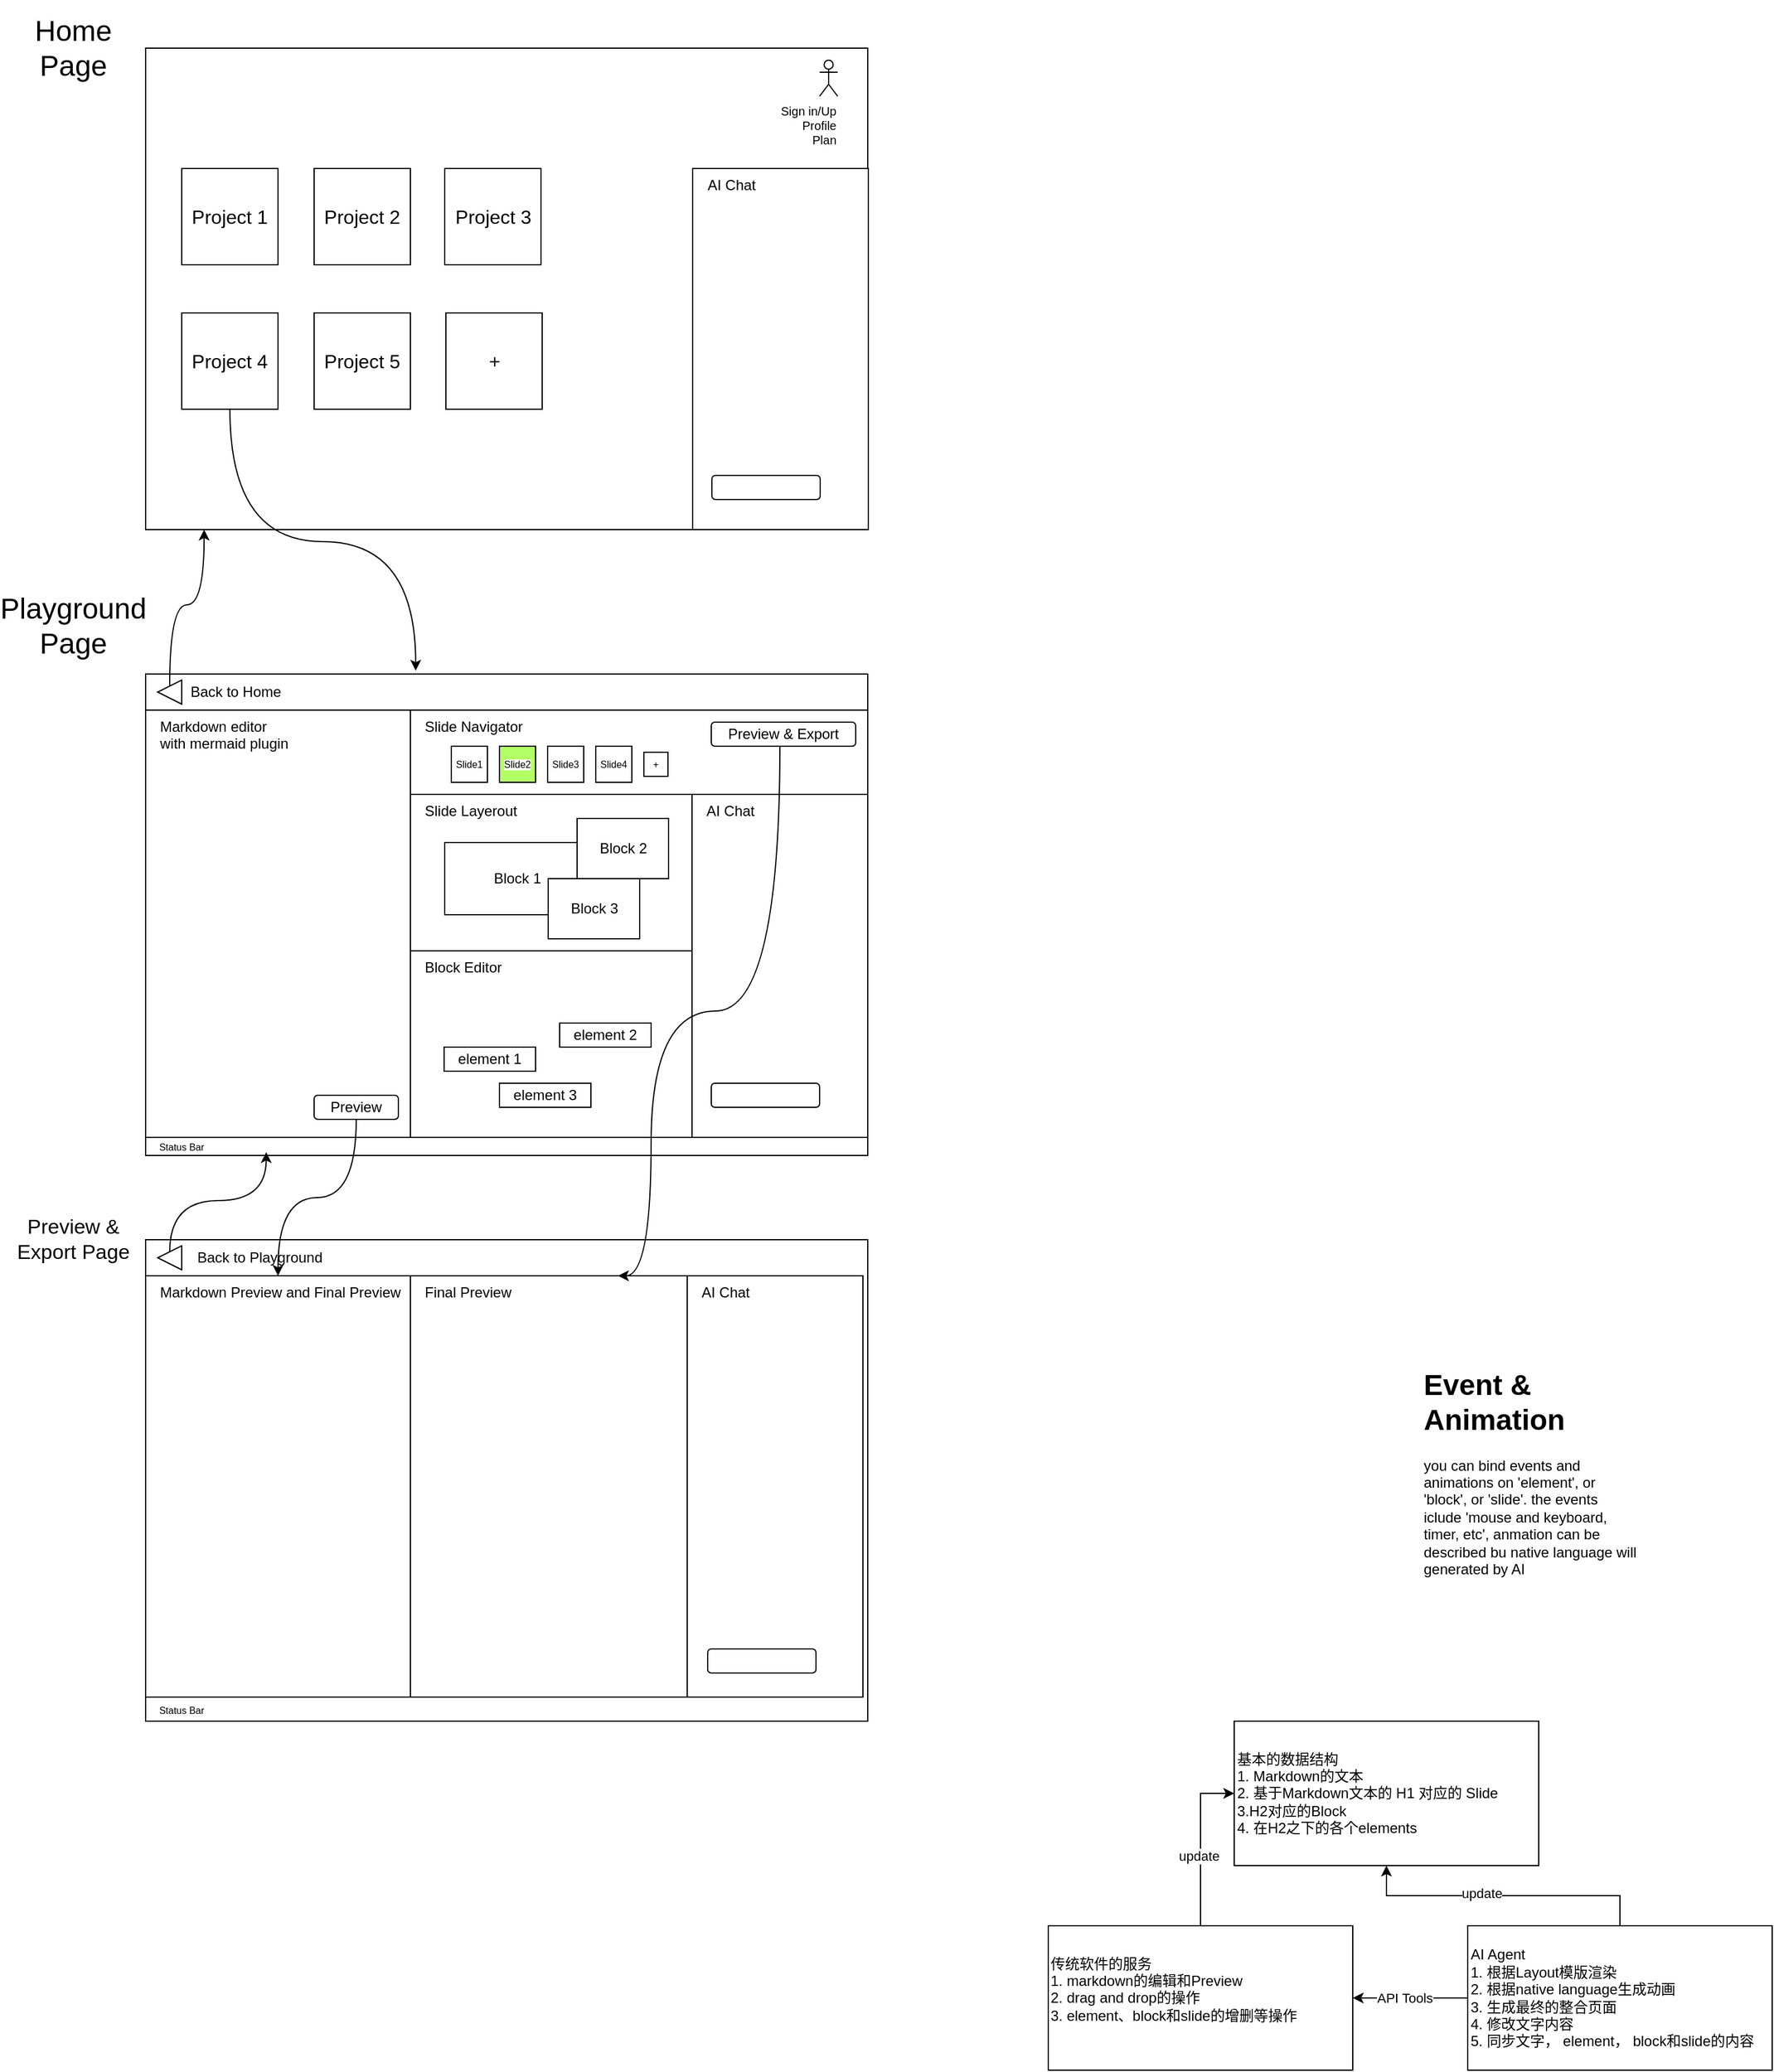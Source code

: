 <mxfile version="28.1.1">
  <diagram name="第 1 页" id="YzDjJF2yYc8Z0HYTVlCp">
    <mxGraphModel dx="1454" dy="2032" grid="1" gridSize="10" guides="1" tooltips="1" connect="1" arrows="1" fold="1" page="1" pageScale="1" pageWidth="827" pageHeight="1169" math="0" shadow="0">
      <root>
        <mxCell id="0" />
        <mxCell id="1" parent="0" />
        <mxCell id="_9CQi5buexosWfbw4RC7-25" value="&lt;h1 style=&quot;margin-top: 0px;&quot;&gt;Event &amp;amp; Animation&lt;/h1&gt;&lt;p&gt;you can bind events and animations on &#39;element&#39;, or &#39;block&#39;, or &#39;slide&#39;. the events iclude &#39;mouse and keyboard, timer, etc&#39;, anmation can be described bu native language will generated by AI&lt;/p&gt;" style="text;html=1;whiteSpace=wrap;overflow=hidden;rounded=0;" vertex="1" parent="1">
          <mxGeometry x="1220" y="490" width="180" height="230" as="geometry" />
        </mxCell>
        <mxCell id="_9CQi5buexosWfbw4RC7-26" value="基本的数据结构&lt;div&gt;1. Markdown的文本&lt;/div&gt;&lt;div&gt;2. 基于Markdown文本的 H1 对应的 Slide&lt;/div&gt;&lt;div&gt;3.H2对应的Block&lt;/div&gt;&lt;div&gt;4. 在H2之下的各个elements&lt;/div&gt;" style="rounded=0;whiteSpace=wrap;html=1;align=left;" vertex="1" parent="1">
          <mxGeometry x="1064.5" y="790" width="253" height="120" as="geometry" />
        </mxCell>
        <mxCell id="_9CQi5buexosWfbw4RC7-31" style="edgeStyle=orthogonalEdgeStyle;rounded=0;orthogonalLoop=1;jettySize=auto;html=1;entryX=0;entryY=0.5;entryDx=0;entryDy=0;" edge="1" parent="1" source="_9CQi5buexosWfbw4RC7-27" target="_9CQi5buexosWfbw4RC7-26">
          <mxGeometry relative="1" as="geometry" />
        </mxCell>
        <mxCell id="_9CQi5buexosWfbw4RC7-34" value="update" style="edgeLabel;html=1;align=center;verticalAlign=middle;resizable=0;points=[];" vertex="1" connectable="0" parent="_9CQi5buexosWfbw4RC7-31">
          <mxGeometry x="-0.152" y="2" relative="1" as="geometry">
            <mxPoint as="offset" />
          </mxGeometry>
        </mxCell>
        <mxCell id="_9CQi5buexosWfbw4RC7-27" value="传统软件的服务&lt;br&gt;&lt;div&gt;1. markdown的编辑和Preview&lt;/div&gt;&lt;div&gt;2. drag and drop的操作&lt;/div&gt;&lt;div&gt;3. element、block和slide的增删等操作&lt;/div&gt;&lt;div&gt;&lt;br&gt;&lt;/div&gt;" style="rounded=0;whiteSpace=wrap;html=1;align=left;" vertex="1" parent="1">
          <mxGeometry x="910" y="960" width="253" height="120" as="geometry" />
        </mxCell>
        <mxCell id="_9CQi5buexosWfbw4RC7-29" style="edgeStyle=orthogonalEdgeStyle;rounded=0;orthogonalLoop=1;jettySize=auto;html=1;entryX=1;entryY=0.5;entryDx=0;entryDy=0;" edge="1" parent="1" source="_9CQi5buexosWfbw4RC7-28" target="_9CQi5buexosWfbw4RC7-27">
          <mxGeometry relative="1" as="geometry" />
        </mxCell>
        <mxCell id="_9CQi5buexosWfbw4RC7-30" value="API Tools" style="edgeLabel;html=1;align=center;verticalAlign=middle;resizable=0;points=[];" vertex="1" connectable="0" parent="_9CQi5buexosWfbw4RC7-29">
          <mxGeometry x="0.11" relative="1" as="geometry">
            <mxPoint as="offset" />
          </mxGeometry>
        </mxCell>
        <mxCell id="_9CQi5buexosWfbw4RC7-32" style="edgeStyle=orthogonalEdgeStyle;rounded=0;orthogonalLoop=1;jettySize=auto;html=1;" edge="1" parent="1" source="_9CQi5buexosWfbw4RC7-28" target="_9CQi5buexosWfbw4RC7-26">
          <mxGeometry relative="1" as="geometry" />
        </mxCell>
        <mxCell id="_9CQi5buexosWfbw4RC7-33" value="update" style="edgeLabel;html=1;align=center;verticalAlign=middle;resizable=0;points=[];" vertex="1" connectable="0" parent="_9CQi5buexosWfbw4RC7-32">
          <mxGeometry x="0.152" y="-2" relative="1" as="geometry">
            <mxPoint as="offset" />
          </mxGeometry>
        </mxCell>
        <mxCell id="_9CQi5buexosWfbw4RC7-28" value="AI Agent&lt;br&gt;&lt;div&gt;1. 根据Layout模版渲染&lt;/div&gt;&lt;div&gt;2. 根据native language生成动画&lt;/div&gt;&lt;div&gt;3. 生成最终的整合页面&lt;/div&gt;&lt;div&gt;4. 修改文字内容&lt;/div&gt;&lt;div&gt;5. 同步文字， element， block和slide的内容&lt;/div&gt;" style="rounded=0;whiteSpace=wrap;html=1;align=left;" vertex="1" parent="1">
          <mxGeometry x="1258.5" y="960" width="253" height="120" as="geometry" />
        </mxCell>
        <mxCell id="_9CQi5buexosWfbw4RC7-35" value="" style="rounded=0;whiteSpace=wrap;html=1;" vertex="1" parent="1">
          <mxGeometry x="160" y="-600" width="600" height="400" as="geometry" />
        </mxCell>
        <mxCell id="_9CQi5buexosWfbw4RC7-36" value="Home Page" style="text;html=1;align=center;verticalAlign=middle;whiteSpace=wrap;rounded=0;fontSize=24;" vertex="1" parent="1">
          <mxGeometry x="40" y="-640" width="120" height="80" as="geometry" />
        </mxCell>
        <mxCell id="_9CQi5buexosWfbw4RC7-37" value="&lt;div&gt;Sign in/Up&lt;/div&gt;&lt;div&gt;Profile&lt;/div&gt;&lt;div&gt;Plan&lt;/div&gt;" style="shape=umlActor;verticalLabelPosition=bottom;verticalAlign=top;html=1;outlineConnect=0;fontSize=10;align=right;" vertex="1" parent="1">
          <mxGeometry x="720" y="-590" width="15" height="30" as="geometry" />
        </mxCell>
        <mxCell id="_9CQi5buexosWfbw4RC7-41" value="Project 1" style="whiteSpace=wrap;html=1;aspect=fixed;fontSize=16;" vertex="1" parent="1">
          <mxGeometry x="190" y="-500" width="80" height="80" as="geometry" />
        </mxCell>
        <mxCell id="_9CQi5buexosWfbw4RC7-42" value="Project 2" style="whiteSpace=wrap;html=1;aspect=fixed;fontSize=16;" vertex="1" parent="1">
          <mxGeometry x="300" y="-500" width="80" height="80" as="geometry" />
        </mxCell>
        <mxCell id="_9CQi5buexosWfbw4RC7-43" value="Project 3" style="whiteSpace=wrap;html=1;aspect=fixed;fontSize=16;" vertex="1" parent="1">
          <mxGeometry x="408.5" y="-500" width="80" height="80" as="geometry" />
        </mxCell>
        <mxCell id="_9CQi5buexosWfbw4RC7-44" value="Project 4" style="whiteSpace=wrap;html=1;aspect=fixed;fontSize=16;" vertex="1" parent="1">
          <mxGeometry x="190" y="-380" width="80" height="80" as="geometry" />
        </mxCell>
        <mxCell id="_9CQi5buexosWfbw4RC7-45" value="Project 5" style="whiteSpace=wrap;html=1;aspect=fixed;fontSize=16;" vertex="1" parent="1">
          <mxGeometry x="300" y="-380" width="80" height="80" as="geometry" />
        </mxCell>
        <mxCell id="_9CQi5buexosWfbw4RC7-46" value="+" style="whiteSpace=wrap;html=1;aspect=fixed;fontSize=16;" vertex="1" parent="1">
          <mxGeometry x="409.5" y="-380" width="80" height="80" as="geometry" />
        </mxCell>
        <mxCell id="_9CQi5buexosWfbw4RC7-49" value="Playground Page" style="text;html=1;align=center;verticalAlign=middle;whiteSpace=wrap;rounded=0;fontSize=24;" vertex="1" parent="1">
          <mxGeometry x="40" y="-160" width="120" height="80" as="geometry" />
        </mxCell>
        <mxCell id="_9CQi5buexosWfbw4RC7-50" value="" style="rounded=0;whiteSpace=wrap;html=1;" vertex="1" parent="1">
          <mxGeometry x="160" y="-80" width="600" height="400" as="geometry" />
        </mxCell>
        <mxCell id="VGK2pPzsugfe6dIoOSsi-1" value="Markdown&amp;nbsp;&lt;span style=&quot;background-color: transparent; color: light-dark(rgb(0, 0, 0), rgb(255, 255, 255));&quot;&gt;editor&amp;nbsp;&lt;/span&gt;&lt;div&gt;with mermaid plugin&lt;/div&gt;" style="rounded=0;whiteSpace=wrap;html=1;align=left;verticalAlign=top;spacingLeft=10;" parent="1" vertex="1">
          <mxGeometry x="160" y="-50" width="220" height="355" as="geometry" />
        </mxCell>
        <mxCell id="_9CQi5buexosWfbw4RC7-4" value="Slide Navigator" style="rounded=0;whiteSpace=wrap;html=1;align=left;verticalAlign=top;spacingLeft=10;" vertex="1" parent="1">
          <mxGeometry x="380" y="-50" width="380" height="70" as="geometry" />
        </mxCell>
        <mxCell id="_9CQi5buexosWfbw4RC7-13" value="" style="group" vertex="1" connectable="0" parent="1">
          <mxGeometry x="414" y="-20" width="180" height="30" as="geometry" />
        </mxCell>
        <mxCell id="_9CQi5buexosWfbw4RC7-8" value="Slide1" style="rounded=0;whiteSpace=wrap;html=1;fontSize=8;" vertex="1" parent="_9CQi5buexosWfbw4RC7-13">
          <mxGeometry width="30" height="30" as="geometry" />
        </mxCell>
        <mxCell id="_9CQi5buexosWfbw4RC7-9" value="&lt;span&gt;Slide2&lt;/span&gt;" style="rounded=0;whiteSpace=wrap;html=1;fontSize=8;labelBackgroundColor=default;fillColor=#B3FF66;" vertex="1" parent="_9CQi5buexosWfbw4RC7-13">
          <mxGeometry x="40" width="30" height="30" as="geometry" />
        </mxCell>
        <mxCell id="_9CQi5buexosWfbw4RC7-10" value="Slide3" style="rounded=0;whiteSpace=wrap;html=1;fontSize=8;" vertex="1" parent="_9CQi5buexosWfbw4RC7-13">
          <mxGeometry x="80" width="30" height="30" as="geometry" />
        </mxCell>
        <mxCell id="_9CQi5buexosWfbw4RC7-11" value="Slide4" style="rounded=0;whiteSpace=wrap;html=1;fontSize=8;" vertex="1" parent="_9CQi5buexosWfbw4RC7-13">
          <mxGeometry x="120" width="30" height="30" as="geometry" />
        </mxCell>
        <mxCell id="_9CQi5buexosWfbw4RC7-12" value="+" style="rounded=0;whiteSpace=wrap;html=1;fontSize=8;" vertex="1" parent="_9CQi5buexosWfbw4RC7-13">
          <mxGeometry x="160" y="5" width="20" height="20" as="geometry" />
        </mxCell>
        <mxCell id="_9CQi5buexosWfbw4RC7-3" value="Slide Layerout" style="rounded=0;whiteSpace=wrap;html=1;align=left;verticalAlign=top;spacingLeft=10;" vertex="1" parent="1">
          <mxGeometry x="380" y="20" width="234.5" height="130" as="geometry" />
        </mxCell>
        <mxCell id="_9CQi5buexosWfbw4RC7-5" value="Block 1" style="rounded=0;whiteSpace=wrap;html=1;" vertex="1" parent="1">
          <mxGeometry x="408.5" y="60" width="120" height="60" as="geometry" />
        </mxCell>
        <mxCell id="_9CQi5buexosWfbw4RC7-6" value="Block 2" style="rounded=0;whiteSpace=wrap;html=1;" vertex="1" parent="1">
          <mxGeometry x="518.5" y="40" width="76" height="50" as="geometry" />
        </mxCell>
        <mxCell id="_9CQi5buexosWfbw4RC7-14" value="Block 3" style="rounded=0;whiteSpace=wrap;html=1;" vertex="1" parent="1">
          <mxGeometry x="494.5" y="90" width="76" height="50" as="geometry" />
        </mxCell>
        <mxCell id="_9CQi5buexosWfbw4RC7-2" value="Block Editor" style="rounded=0;whiteSpace=wrap;html=1;align=left;verticalAlign=top;spacingLeft=10;" vertex="1" parent="1">
          <mxGeometry x="380" y="150" width="234" height="155" as="geometry" />
        </mxCell>
        <mxCell id="_9CQi5buexosWfbw4RC7-18" value="element 1" style="rounded=0;whiteSpace=wrap;html=1;" vertex="1" parent="1">
          <mxGeometry x="408" y="230" width="76" height="20" as="geometry" />
        </mxCell>
        <mxCell id="_9CQi5buexosWfbw4RC7-19" value="element 3" style="rounded=0;whiteSpace=wrap;html=1;" vertex="1" parent="1">
          <mxGeometry x="454" y="260" width="76" height="20" as="geometry" />
        </mxCell>
        <mxCell id="_9CQi5buexosWfbw4RC7-20" value="element 2" style="rounded=0;whiteSpace=wrap;html=1;" vertex="1" parent="1">
          <mxGeometry x="504" y="210" width="76" height="20" as="geometry" />
        </mxCell>
        <mxCell id="_9CQi5buexosWfbw4RC7-21" value="AI Chat" style="rounded=0;whiteSpace=wrap;html=1;align=left;verticalAlign=top;spacingLeft=10;" vertex="1" parent="1">
          <mxGeometry x="614" y="20" width="146" height="285" as="geometry" />
        </mxCell>
        <mxCell id="_9CQi5buexosWfbw4RC7-23" value="" style="rounded=1;whiteSpace=wrap;html=1;" vertex="1" parent="1">
          <mxGeometry x="630" y="260" width="90" height="20" as="geometry" />
        </mxCell>
        <mxCell id="_9CQi5buexosWfbw4RC7-53" value="" style="triangle;whiteSpace=wrap;html=1;rotation=-180;" vertex="1" parent="1">
          <mxGeometry x="170" y="-75" width="20" height="20" as="geometry" />
        </mxCell>
        <mxCell id="_9CQi5buexosWfbw4RC7-54" value="Back to Home" style="text;html=1;align=center;verticalAlign=middle;whiteSpace=wrap;rounded=0;" vertex="1" parent="1">
          <mxGeometry x="190" y="-80" width="90" height="30" as="geometry" />
        </mxCell>
        <mxCell id="_9CQi5buexosWfbw4RC7-55" value="Status Bar" style="text;html=1;align=center;verticalAlign=middle;whiteSpace=wrap;rounded=0;fontSize=8;" vertex="1" parent="1">
          <mxGeometry x="160" y="298" width="60" height="30" as="geometry" />
        </mxCell>
        <mxCell id="_9CQi5buexosWfbw4RC7-56" value="Preview &amp;amp; Export Page" style="text;html=1;align=center;verticalAlign=middle;whiteSpace=wrap;rounded=0;fontSize=17;" vertex="1" parent="1">
          <mxGeometry x="40" y="350" width="120" height="80" as="geometry" />
        </mxCell>
        <mxCell id="_9CQi5buexosWfbw4RC7-57" value="" style="rounded=0;whiteSpace=wrap;html=1;" vertex="1" parent="1">
          <mxGeometry x="160" y="390" width="600" height="400" as="geometry" />
        </mxCell>
        <mxCell id="_9CQi5buexosWfbw4RC7-58" value="Back to Playground" style="text;html=1;align=center;verticalAlign=middle;whiteSpace=wrap;rounded=0;" vertex="1" parent="1">
          <mxGeometry x="190" y="390" width="130" height="30" as="geometry" />
        </mxCell>
        <mxCell id="_9CQi5buexosWfbw4RC7-59" value="Status Bar" style="text;html=1;align=center;verticalAlign=middle;whiteSpace=wrap;rounded=0;fontSize=8;" vertex="1" parent="1">
          <mxGeometry x="160" y="766" width="60" height="30" as="geometry" />
        </mxCell>
        <mxCell id="_9CQi5buexosWfbw4RC7-60" value="" style="triangle;whiteSpace=wrap;html=1;rotation=-180;" vertex="1" parent="1">
          <mxGeometry x="170" y="395" width="20" height="20" as="geometry" />
        </mxCell>
        <mxCell id="_9CQi5buexosWfbw4RC7-24" value="Markdown Preview and Final Preview" style="rounded=0;whiteSpace=wrap;html=1;align=left;verticalAlign=top;spacingLeft=10;" vertex="1" parent="1">
          <mxGeometry x="160" y="420" width="220" height="350" as="geometry" />
        </mxCell>
        <mxCell id="_9CQi5buexosWfbw4RC7-62" value="Final Preview" style="rounded=0;whiteSpace=wrap;html=1;align=left;verticalAlign=top;spacingLeft=10;" vertex="1" parent="1">
          <mxGeometry x="380" y="420" width="230" height="350" as="geometry" />
        </mxCell>
        <mxCell id="_9CQi5buexosWfbw4RC7-63" style="edgeStyle=orthogonalEdgeStyle;rounded=0;orthogonalLoop=1;jettySize=auto;html=1;entryX=0.374;entryY=-0.007;entryDx=0;entryDy=0;entryPerimeter=0;curved=1;" edge="1" parent="1" source="_9CQi5buexosWfbw4RC7-44" target="_9CQi5buexosWfbw4RC7-50">
          <mxGeometry relative="1" as="geometry" />
        </mxCell>
        <mxCell id="_9CQi5buexosWfbw4RC7-64" style="edgeStyle=orthogonalEdgeStyle;rounded=0;orthogonalLoop=1;jettySize=auto;html=1;entryX=0.081;entryY=1;entryDx=0;entryDy=0;entryPerimeter=0;curved=1;" edge="1" parent="1" source="_9CQi5buexosWfbw4RC7-53" target="_9CQi5buexosWfbw4RC7-35">
          <mxGeometry relative="1" as="geometry" />
        </mxCell>
        <mxCell id="_9CQi5buexosWfbw4RC7-65" value="Preview &amp;amp; Export" style="rounded=1;whiteSpace=wrap;html=1;" vertex="1" parent="1">
          <mxGeometry x="630" y="-40" width="120" height="20" as="geometry" />
        </mxCell>
        <mxCell id="_9CQi5buexosWfbw4RC7-66" style="edgeStyle=orthogonalEdgeStyle;rounded=0;orthogonalLoop=1;jettySize=auto;html=1;entryX=0.75;entryY=0;entryDx=0;entryDy=0;curved=1;" edge="1" parent="1" source="_9CQi5buexosWfbw4RC7-65" target="_9CQi5buexosWfbw4RC7-62">
          <mxGeometry relative="1" as="geometry">
            <Array as="points">
              <mxPoint x="687" y="200" />
              <mxPoint x="580" y="200" />
              <mxPoint x="580" y="420" />
            </Array>
          </mxGeometry>
        </mxCell>
        <mxCell id="_9CQi5buexosWfbw4RC7-67" style="edgeStyle=orthogonalEdgeStyle;rounded=0;orthogonalLoop=1;jettySize=auto;html=1;entryX=0.167;entryY=0.993;entryDx=0;entryDy=0;entryPerimeter=0;curved=1;" edge="1" parent="1" source="_9CQi5buexosWfbw4RC7-60" target="_9CQi5buexosWfbw4RC7-50">
          <mxGeometry relative="1" as="geometry" />
        </mxCell>
        <mxCell id="_9CQi5buexosWfbw4RC7-68" value="AI Chat" style="rounded=0;whiteSpace=wrap;html=1;align=left;verticalAlign=top;spacingLeft=10;" vertex="1" parent="1">
          <mxGeometry x="610" y="420" width="146" height="350" as="geometry" />
        </mxCell>
        <mxCell id="_9CQi5buexosWfbw4RC7-69" value="" style="rounded=1;whiteSpace=wrap;html=1;" vertex="1" parent="1">
          <mxGeometry x="627" y="730" width="90" height="20" as="geometry" />
        </mxCell>
        <mxCell id="_9CQi5buexosWfbw4RC7-70" value="AI Chat" style="rounded=0;whiteSpace=wrap;html=1;align=left;verticalAlign=top;spacingLeft=10;" vertex="1" parent="1">
          <mxGeometry x="614.5" y="-500" width="146" height="300" as="geometry" />
        </mxCell>
        <mxCell id="_9CQi5buexosWfbw4RC7-71" value="" style="rounded=1;whiteSpace=wrap;html=1;" vertex="1" parent="1">
          <mxGeometry x="630.5" y="-245" width="90" height="20" as="geometry" />
        </mxCell>
        <mxCell id="_9CQi5buexosWfbw4RC7-73" style="edgeStyle=orthogonalEdgeStyle;rounded=0;orthogonalLoop=1;jettySize=auto;html=1;curved=1;" edge="1" parent="1" source="_9CQi5buexosWfbw4RC7-72" target="_9CQi5buexosWfbw4RC7-24">
          <mxGeometry relative="1" as="geometry" />
        </mxCell>
        <mxCell id="_9CQi5buexosWfbw4RC7-72" value="Preview" style="rounded=1;whiteSpace=wrap;html=1;" vertex="1" parent="1">
          <mxGeometry x="300" y="270" width="70" height="20" as="geometry" />
        </mxCell>
      </root>
    </mxGraphModel>
  </diagram>
</mxfile>

